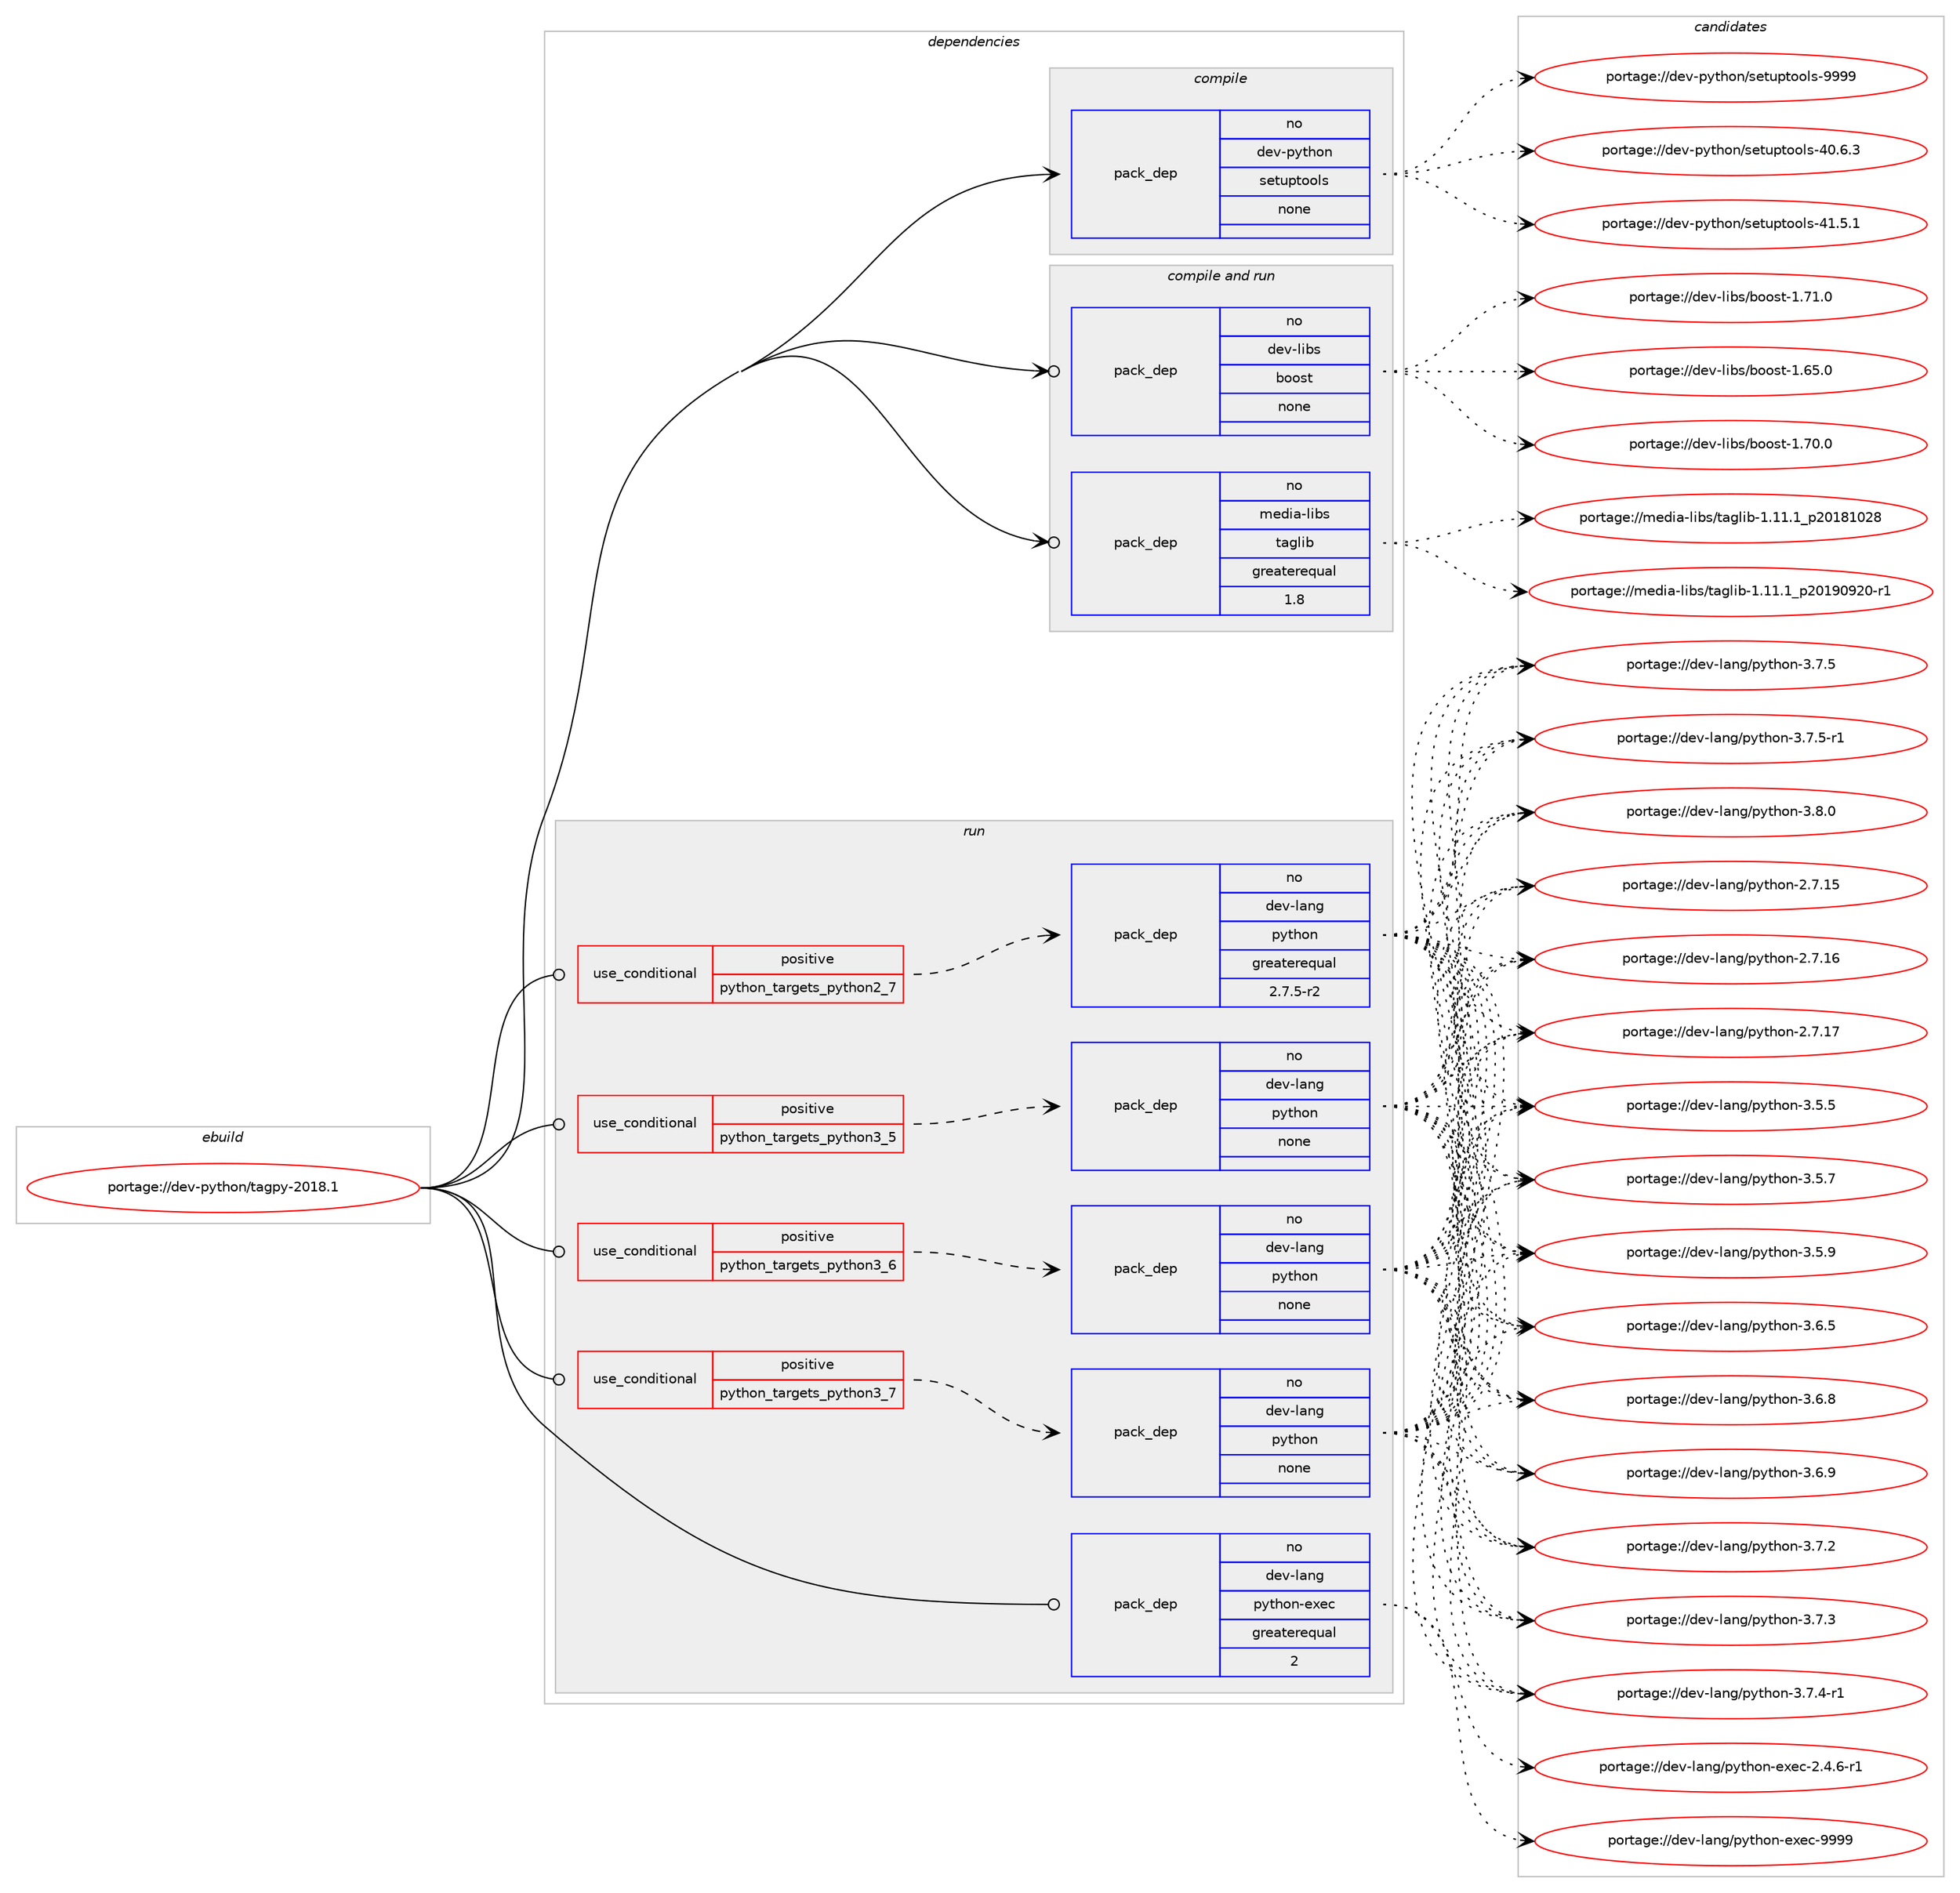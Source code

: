 digraph prolog {

# *************
# Graph options
# *************

newrank=true;
concentrate=true;
compound=true;
graph [rankdir=LR,fontname=Helvetica,fontsize=10,ranksep=1.5];#, ranksep=2.5, nodesep=0.2];
edge  [arrowhead=vee];
node  [fontname=Helvetica,fontsize=10];

# **********
# The ebuild
# **********

subgraph cluster_leftcol {
color=gray;
rank=same;
label=<<i>ebuild</i>>;
id [label="portage://dev-python/tagpy-2018.1", color=red, width=4, href="../dev-python/tagpy-2018.1.svg"];
}

# ****************
# The dependencies
# ****************

subgraph cluster_midcol {
color=gray;
label=<<i>dependencies</i>>;
subgraph cluster_compile {
fillcolor="#eeeeee";
style=filled;
label=<<i>compile</i>>;
subgraph pack132076 {
dependency175035 [label=<<TABLE BORDER="0" CELLBORDER="1" CELLSPACING="0" CELLPADDING="4" WIDTH="220"><TR><TD ROWSPAN="6" CELLPADDING="30">pack_dep</TD></TR><TR><TD WIDTH="110">no</TD></TR><TR><TD>dev-python</TD></TR><TR><TD>setuptools</TD></TR><TR><TD>none</TD></TR><TR><TD></TD></TR></TABLE>>, shape=none, color=blue];
}
id:e -> dependency175035:w [weight=20,style="solid",arrowhead="vee"];
}
subgraph cluster_compileandrun {
fillcolor="#eeeeee";
style=filled;
label=<<i>compile and run</i>>;
subgraph pack132077 {
dependency175036 [label=<<TABLE BORDER="0" CELLBORDER="1" CELLSPACING="0" CELLPADDING="4" WIDTH="220"><TR><TD ROWSPAN="6" CELLPADDING="30">pack_dep</TD></TR><TR><TD WIDTH="110">no</TD></TR><TR><TD>dev-libs</TD></TR><TR><TD>boost</TD></TR><TR><TD>none</TD></TR><TR><TD></TD></TR></TABLE>>, shape=none, color=blue];
}
id:e -> dependency175036:w [weight=20,style="solid",arrowhead="odotvee"];
subgraph pack132078 {
dependency175037 [label=<<TABLE BORDER="0" CELLBORDER="1" CELLSPACING="0" CELLPADDING="4" WIDTH="220"><TR><TD ROWSPAN="6" CELLPADDING="30">pack_dep</TD></TR><TR><TD WIDTH="110">no</TD></TR><TR><TD>media-libs</TD></TR><TR><TD>taglib</TD></TR><TR><TD>greaterequal</TD></TR><TR><TD>1.8</TD></TR></TABLE>>, shape=none, color=blue];
}
id:e -> dependency175037:w [weight=20,style="solid",arrowhead="odotvee"];
}
subgraph cluster_run {
fillcolor="#eeeeee";
style=filled;
label=<<i>run</i>>;
subgraph cond39555 {
dependency175038 [label=<<TABLE BORDER="0" CELLBORDER="1" CELLSPACING="0" CELLPADDING="4"><TR><TD ROWSPAN="3" CELLPADDING="10">use_conditional</TD></TR><TR><TD>positive</TD></TR><TR><TD>python_targets_python2_7</TD></TR></TABLE>>, shape=none, color=red];
subgraph pack132079 {
dependency175039 [label=<<TABLE BORDER="0" CELLBORDER="1" CELLSPACING="0" CELLPADDING="4" WIDTH="220"><TR><TD ROWSPAN="6" CELLPADDING="30">pack_dep</TD></TR><TR><TD WIDTH="110">no</TD></TR><TR><TD>dev-lang</TD></TR><TR><TD>python</TD></TR><TR><TD>greaterequal</TD></TR><TR><TD>2.7.5-r2</TD></TR></TABLE>>, shape=none, color=blue];
}
dependency175038:e -> dependency175039:w [weight=20,style="dashed",arrowhead="vee"];
}
id:e -> dependency175038:w [weight=20,style="solid",arrowhead="odot"];
subgraph cond39556 {
dependency175040 [label=<<TABLE BORDER="0" CELLBORDER="1" CELLSPACING="0" CELLPADDING="4"><TR><TD ROWSPAN="3" CELLPADDING="10">use_conditional</TD></TR><TR><TD>positive</TD></TR><TR><TD>python_targets_python3_5</TD></TR></TABLE>>, shape=none, color=red];
subgraph pack132080 {
dependency175041 [label=<<TABLE BORDER="0" CELLBORDER="1" CELLSPACING="0" CELLPADDING="4" WIDTH="220"><TR><TD ROWSPAN="6" CELLPADDING="30">pack_dep</TD></TR><TR><TD WIDTH="110">no</TD></TR><TR><TD>dev-lang</TD></TR><TR><TD>python</TD></TR><TR><TD>none</TD></TR><TR><TD></TD></TR></TABLE>>, shape=none, color=blue];
}
dependency175040:e -> dependency175041:w [weight=20,style="dashed",arrowhead="vee"];
}
id:e -> dependency175040:w [weight=20,style="solid",arrowhead="odot"];
subgraph cond39557 {
dependency175042 [label=<<TABLE BORDER="0" CELLBORDER="1" CELLSPACING="0" CELLPADDING="4"><TR><TD ROWSPAN="3" CELLPADDING="10">use_conditional</TD></TR><TR><TD>positive</TD></TR><TR><TD>python_targets_python3_6</TD></TR></TABLE>>, shape=none, color=red];
subgraph pack132081 {
dependency175043 [label=<<TABLE BORDER="0" CELLBORDER="1" CELLSPACING="0" CELLPADDING="4" WIDTH="220"><TR><TD ROWSPAN="6" CELLPADDING="30">pack_dep</TD></TR><TR><TD WIDTH="110">no</TD></TR><TR><TD>dev-lang</TD></TR><TR><TD>python</TD></TR><TR><TD>none</TD></TR><TR><TD></TD></TR></TABLE>>, shape=none, color=blue];
}
dependency175042:e -> dependency175043:w [weight=20,style="dashed",arrowhead="vee"];
}
id:e -> dependency175042:w [weight=20,style="solid",arrowhead="odot"];
subgraph cond39558 {
dependency175044 [label=<<TABLE BORDER="0" CELLBORDER="1" CELLSPACING="0" CELLPADDING="4"><TR><TD ROWSPAN="3" CELLPADDING="10">use_conditional</TD></TR><TR><TD>positive</TD></TR><TR><TD>python_targets_python3_7</TD></TR></TABLE>>, shape=none, color=red];
subgraph pack132082 {
dependency175045 [label=<<TABLE BORDER="0" CELLBORDER="1" CELLSPACING="0" CELLPADDING="4" WIDTH="220"><TR><TD ROWSPAN="6" CELLPADDING="30">pack_dep</TD></TR><TR><TD WIDTH="110">no</TD></TR><TR><TD>dev-lang</TD></TR><TR><TD>python</TD></TR><TR><TD>none</TD></TR><TR><TD></TD></TR></TABLE>>, shape=none, color=blue];
}
dependency175044:e -> dependency175045:w [weight=20,style="dashed",arrowhead="vee"];
}
id:e -> dependency175044:w [weight=20,style="solid",arrowhead="odot"];
subgraph pack132083 {
dependency175046 [label=<<TABLE BORDER="0" CELLBORDER="1" CELLSPACING="0" CELLPADDING="4" WIDTH="220"><TR><TD ROWSPAN="6" CELLPADDING="30">pack_dep</TD></TR><TR><TD WIDTH="110">no</TD></TR><TR><TD>dev-lang</TD></TR><TR><TD>python-exec</TD></TR><TR><TD>greaterequal</TD></TR><TR><TD>2</TD></TR></TABLE>>, shape=none, color=blue];
}
id:e -> dependency175046:w [weight=20,style="solid",arrowhead="odot"];
}
}

# **************
# The candidates
# **************

subgraph cluster_choices {
rank=same;
color=gray;
label=<<i>candidates</i>>;

subgraph choice132076 {
color=black;
nodesep=1;
choiceportage100101118451121211161041111104711510111611711211611111110811545524846544651 [label="portage://dev-python/setuptools-40.6.3", color=red, width=4,href="../dev-python/setuptools-40.6.3.svg"];
choiceportage100101118451121211161041111104711510111611711211611111110811545524946534649 [label="portage://dev-python/setuptools-41.5.1", color=red, width=4,href="../dev-python/setuptools-41.5.1.svg"];
choiceportage10010111845112121116104111110471151011161171121161111111081154557575757 [label="portage://dev-python/setuptools-9999", color=red, width=4,href="../dev-python/setuptools-9999.svg"];
dependency175035:e -> choiceportage100101118451121211161041111104711510111611711211611111110811545524846544651:w [style=dotted,weight="100"];
dependency175035:e -> choiceportage100101118451121211161041111104711510111611711211611111110811545524946534649:w [style=dotted,weight="100"];
dependency175035:e -> choiceportage10010111845112121116104111110471151011161171121161111111081154557575757:w [style=dotted,weight="100"];
}
subgraph choice132077 {
color=black;
nodesep=1;
choiceportage1001011184510810598115479811111111511645494654534648 [label="portage://dev-libs/boost-1.65.0", color=red, width=4,href="../dev-libs/boost-1.65.0.svg"];
choiceportage1001011184510810598115479811111111511645494655484648 [label="portage://dev-libs/boost-1.70.0", color=red, width=4,href="../dev-libs/boost-1.70.0.svg"];
choiceportage1001011184510810598115479811111111511645494655494648 [label="portage://dev-libs/boost-1.71.0", color=red, width=4,href="../dev-libs/boost-1.71.0.svg"];
dependency175036:e -> choiceportage1001011184510810598115479811111111511645494654534648:w [style=dotted,weight="100"];
dependency175036:e -> choiceportage1001011184510810598115479811111111511645494655484648:w [style=dotted,weight="100"];
dependency175036:e -> choiceportage1001011184510810598115479811111111511645494655494648:w [style=dotted,weight="100"];
}
subgraph choice132078 {
color=black;
nodesep=1;
choiceportage10910110010597451081059811547116971031081059845494649494649951125048495649485056 [label="portage://media-libs/taglib-1.11.1_p20181028", color=red, width=4,href="../media-libs/taglib-1.11.1_p20181028.svg"];
choiceportage109101100105974510810598115471169710310810598454946494946499511250484957485750484511449 [label="portage://media-libs/taglib-1.11.1_p20190920-r1", color=red, width=4,href="../media-libs/taglib-1.11.1_p20190920-r1.svg"];
dependency175037:e -> choiceportage10910110010597451081059811547116971031081059845494649494649951125048495649485056:w [style=dotted,weight="100"];
dependency175037:e -> choiceportage109101100105974510810598115471169710310810598454946494946499511250484957485750484511449:w [style=dotted,weight="100"];
}
subgraph choice132079 {
color=black;
nodesep=1;
choiceportage10010111845108971101034711212111610411111045504655464953 [label="portage://dev-lang/python-2.7.15", color=red, width=4,href="../dev-lang/python-2.7.15.svg"];
choiceportage10010111845108971101034711212111610411111045504655464954 [label="portage://dev-lang/python-2.7.16", color=red, width=4,href="../dev-lang/python-2.7.16.svg"];
choiceportage10010111845108971101034711212111610411111045504655464955 [label="portage://dev-lang/python-2.7.17", color=red, width=4,href="../dev-lang/python-2.7.17.svg"];
choiceportage100101118451089711010347112121116104111110455146534653 [label="portage://dev-lang/python-3.5.5", color=red, width=4,href="../dev-lang/python-3.5.5.svg"];
choiceportage100101118451089711010347112121116104111110455146534655 [label="portage://dev-lang/python-3.5.7", color=red, width=4,href="../dev-lang/python-3.5.7.svg"];
choiceportage100101118451089711010347112121116104111110455146534657 [label="portage://dev-lang/python-3.5.9", color=red, width=4,href="../dev-lang/python-3.5.9.svg"];
choiceportage100101118451089711010347112121116104111110455146544653 [label="portage://dev-lang/python-3.6.5", color=red, width=4,href="../dev-lang/python-3.6.5.svg"];
choiceportage100101118451089711010347112121116104111110455146544656 [label="portage://dev-lang/python-3.6.8", color=red, width=4,href="../dev-lang/python-3.6.8.svg"];
choiceportage100101118451089711010347112121116104111110455146544657 [label="portage://dev-lang/python-3.6.9", color=red, width=4,href="../dev-lang/python-3.6.9.svg"];
choiceportage100101118451089711010347112121116104111110455146554650 [label="portage://dev-lang/python-3.7.2", color=red, width=4,href="../dev-lang/python-3.7.2.svg"];
choiceportage100101118451089711010347112121116104111110455146554651 [label="portage://dev-lang/python-3.7.3", color=red, width=4,href="../dev-lang/python-3.7.3.svg"];
choiceportage1001011184510897110103471121211161041111104551465546524511449 [label="portage://dev-lang/python-3.7.4-r1", color=red, width=4,href="../dev-lang/python-3.7.4-r1.svg"];
choiceportage100101118451089711010347112121116104111110455146554653 [label="portage://dev-lang/python-3.7.5", color=red, width=4,href="../dev-lang/python-3.7.5.svg"];
choiceportage1001011184510897110103471121211161041111104551465546534511449 [label="portage://dev-lang/python-3.7.5-r1", color=red, width=4,href="../dev-lang/python-3.7.5-r1.svg"];
choiceportage100101118451089711010347112121116104111110455146564648 [label="portage://dev-lang/python-3.8.0", color=red, width=4,href="../dev-lang/python-3.8.0.svg"];
dependency175039:e -> choiceportage10010111845108971101034711212111610411111045504655464953:w [style=dotted,weight="100"];
dependency175039:e -> choiceportage10010111845108971101034711212111610411111045504655464954:w [style=dotted,weight="100"];
dependency175039:e -> choiceportage10010111845108971101034711212111610411111045504655464955:w [style=dotted,weight="100"];
dependency175039:e -> choiceportage100101118451089711010347112121116104111110455146534653:w [style=dotted,weight="100"];
dependency175039:e -> choiceportage100101118451089711010347112121116104111110455146534655:w [style=dotted,weight="100"];
dependency175039:e -> choiceportage100101118451089711010347112121116104111110455146534657:w [style=dotted,weight="100"];
dependency175039:e -> choiceportage100101118451089711010347112121116104111110455146544653:w [style=dotted,weight="100"];
dependency175039:e -> choiceportage100101118451089711010347112121116104111110455146544656:w [style=dotted,weight="100"];
dependency175039:e -> choiceportage100101118451089711010347112121116104111110455146544657:w [style=dotted,weight="100"];
dependency175039:e -> choiceportage100101118451089711010347112121116104111110455146554650:w [style=dotted,weight="100"];
dependency175039:e -> choiceportage100101118451089711010347112121116104111110455146554651:w [style=dotted,weight="100"];
dependency175039:e -> choiceportage1001011184510897110103471121211161041111104551465546524511449:w [style=dotted,weight="100"];
dependency175039:e -> choiceportage100101118451089711010347112121116104111110455146554653:w [style=dotted,weight="100"];
dependency175039:e -> choiceportage1001011184510897110103471121211161041111104551465546534511449:w [style=dotted,weight="100"];
dependency175039:e -> choiceportage100101118451089711010347112121116104111110455146564648:w [style=dotted,weight="100"];
}
subgraph choice132080 {
color=black;
nodesep=1;
choiceportage10010111845108971101034711212111610411111045504655464953 [label="portage://dev-lang/python-2.7.15", color=red, width=4,href="../dev-lang/python-2.7.15.svg"];
choiceportage10010111845108971101034711212111610411111045504655464954 [label="portage://dev-lang/python-2.7.16", color=red, width=4,href="../dev-lang/python-2.7.16.svg"];
choiceportage10010111845108971101034711212111610411111045504655464955 [label="portage://dev-lang/python-2.7.17", color=red, width=4,href="../dev-lang/python-2.7.17.svg"];
choiceportage100101118451089711010347112121116104111110455146534653 [label="portage://dev-lang/python-3.5.5", color=red, width=4,href="../dev-lang/python-3.5.5.svg"];
choiceportage100101118451089711010347112121116104111110455146534655 [label="portage://dev-lang/python-3.5.7", color=red, width=4,href="../dev-lang/python-3.5.7.svg"];
choiceportage100101118451089711010347112121116104111110455146534657 [label="portage://dev-lang/python-3.5.9", color=red, width=4,href="../dev-lang/python-3.5.9.svg"];
choiceportage100101118451089711010347112121116104111110455146544653 [label="portage://dev-lang/python-3.6.5", color=red, width=4,href="../dev-lang/python-3.6.5.svg"];
choiceportage100101118451089711010347112121116104111110455146544656 [label="portage://dev-lang/python-3.6.8", color=red, width=4,href="../dev-lang/python-3.6.8.svg"];
choiceportage100101118451089711010347112121116104111110455146544657 [label="portage://dev-lang/python-3.6.9", color=red, width=4,href="../dev-lang/python-3.6.9.svg"];
choiceportage100101118451089711010347112121116104111110455146554650 [label="portage://dev-lang/python-3.7.2", color=red, width=4,href="../dev-lang/python-3.7.2.svg"];
choiceportage100101118451089711010347112121116104111110455146554651 [label="portage://dev-lang/python-3.7.3", color=red, width=4,href="../dev-lang/python-3.7.3.svg"];
choiceportage1001011184510897110103471121211161041111104551465546524511449 [label="portage://dev-lang/python-3.7.4-r1", color=red, width=4,href="../dev-lang/python-3.7.4-r1.svg"];
choiceportage100101118451089711010347112121116104111110455146554653 [label="portage://dev-lang/python-3.7.5", color=red, width=4,href="../dev-lang/python-3.7.5.svg"];
choiceportage1001011184510897110103471121211161041111104551465546534511449 [label="portage://dev-lang/python-3.7.5-r1", color=red, width=4,href="../dev-lang/python-3.7.5-r1.svg"];
choiceportage100101118451089711010347112121116104111110455146564648 [label="portage://dev-lang/python-3.8.0", color=red, width=4,href="../dev-lang/python-3.8.0.svg"];
dependency175041:e -> choiceportage10010111845108971101034711212111610411111045504655464953:w [style=dotted,weight="100"];
dependency175041:e -> choiceportage10010111845108971101034711212111610411111045504655464954:w [style=dotted,weight="100"];
dependency175041:e -> choiceportage10010111845108971101034711212111610411111045504655464955:w [style=dotted,weight="100"];
dependency175041:e -> choiceportage100101118451089711010347112121116104111110455146534653:w [style=dotted,weight="100"];
dependency175041:e -> choiceportage100101118451089711010347112121116104111110455146534655:w [style=dotted,weight="100"];
dependency175041:e -> choiceportage100101118451089711010347112121116104111110455146534657:w [style=dotted,weight="100"];
dependency175041:e -> choiceportage100101118451089711010347112121116104111110455146544653:w [style=dotted,weight="100"];
dependency175041:e -> choiceportage100101118451089711010347112121116104111110455146544656:w [style=dotted,weight="100"];
dependency175041:e -> choiceportage100101118451089711010347112121116104111110455146544657:w [style=dotted,weight="100"];
dependency175041:e -> choiceportage100101118451089711010347112121116104111110455146554650:w [style=dotted,weight="100"];
dependency175041:e -> choiceportage100101118451089711010347112121116104111110455146554651:w [style=dotted,weight="100"];
dependency175041:e -> choiceportage1001011184510897110103471121211161041111104551465546524511449:w [style=dotted,weight="100"];
dependency175041:e -> choiceportage100101118451089711010347112121116104111110455146554653:w [style=dotted,weight="100"];
dependency175041:e -> choiceportage1001011184510897110103471121211161041111104551465546534511449:w [style=dotted,weight="100"];
dependency175041:e -> choiceportage100101118451089711010347112121116104111110455146564648:w [style=dotted,weight="100"];
}
subgraph choice132081 {
color=black;
nodesep=1;
choiceportage10010111845108971101034711212111610411111045504655464953 [label="portage://dev-lang/python-2.7.15", color=red, width=4,href="../dev-lang/python-2.7.15.svg"];
choiceportage10010111845108971101034711212111610411111045504655464954 [label="portage://dev-lang/python-2.7.16", color=red, width=4,href="../dev-lang/python-2.7.16.svg"];
choiceportage10010111845108971101034711212111610411111045504655464955 [label="portage://dev-lang/python-2.7.17", color=red, width=4,href="../dev-lang/python-2.7.17.svg"];
choiceportage100101118451089711010347112121116104111110455146534653 [label="portage://dev-lang/python-3.5.5", color=red, width=4,href="../dev-lang/python-3.5.5.svg"];
choiceportage100101118451089711010347112121116104111110455146534655 [label="portage://dev-lang/python-3.5.7", color=red, width=4,href="../dev-lang/python-3.5.7.svg"];
choiceportage100101118451089711010347112121116104111110455146534657 [label="portage://dev-lang/python-3.5.9", color=red, width=4,href="../dev-lang/python-3.5.9.svg"];
choiceportage100101118451089711010347112121116104111110455146544653 [label="portage://dev-lang/python-3.6.5", color=red, width=4,href="../dev-lang/python-3.6.5.svg"];
choiceportage100101118451089711010347112121116104111110455146544656 [label="portage://dev-lang/python-3.6.8", color=red, width=4,href="../dev-lang/python-3.6.8.svg"];
choiceportage100101118451089711010347112121116104111110455146544657 [label="portage://dev-lang/python-3.6.9", color=red, width=4,href="../dev-lang/python-3.6.9.svg"];
choiceportage100101118451089711010347112121116104111110455146554650 [label="portage://dev-lang/python-3.7.2", color=red, width=4,href="../dev-lang/python-3.7.2.svg"];
choiceportage100101118451089711010347112121116104111110455146554651 [label="portage://dev-lang/python-3.7.3", color=red, width=4,href="../dev-lang/python-3.7.3.svg"];
choiceportage1001011184510897110103471121211161041111104551465546524511449 [label="portage://dev-lang/python-3.7.4-r1", color=red, width=4,href="../dev-lang/python-3.7.4-r1.svg"];
choiceportage100101118451089711010347112121116104111110455146554653 [label="portage://dev-lang/python-3.7.5", color=red, width=4,href="../dev-lang/python-3.7.5.svg"];
choiceportage1001011184510897110103471121211161041111104551465546534511449 [label="portage://dev-lang/python-3.7.5-r1", color=red, width=4,href="../dev-lang/python-3.7.5-r1.svg"];
choiceportage100101118451089711010347112121116104111110455146564648 [label="portage://dev-lang/python-3.8.0", color=red, width=4,href="../dev-lang/python-3.8.0.svg"];
dependency175043:e -> choiceportage10010111845108971101034711212111610411111045504655464953:w [style=dotted,weight="100"];
dependency175043:e -> choiceportage10010111845108971101034711212111610411111045504655464954:w [style=dotted,weight="100"];
dependency175043:e -> choiceportage10010111845108971101034711212111610411111045504655464955:w [style=dotted,weight="100"];
dependency175043:e -> choiceportage100101118451089711010347112121116104111110455146534653:w [style=dotted,weight="100"];
dependency175043:e -> choiceportage100101118451089711010347112121116104111110455146534655:w [style=dotted,weight="100"];
dependency175043:e -> choiceportage100101118451089711010347112121116104111110455146534657:w [style=dotted,weight="100"];
dependency175043:e -> choiceportage100101118451089711010347112121116104111110455146544653:w [style=dotted,weight="100"];
dependency175043:e -> choiceportage100101118451089711010347112121116104111110455146544656:w [style=dotted,weight="100"];
dependency175043:e -> choiceportage100101118451089711010347112121116104111110455146544657:w [style=dotted,weight="100"];
dependency175043:e -> choiceportage100101118451089711010347112121116104111110455146554650:w [style=dotted,weight="100"];
dependency175043:e -> choiceportage100101118451089711010347112121116104111110455146554651:w [style=dotted,weight="100"];
dependency175043:e -> choiceportage1001011184510897110103471121211161041111104551465546524511449:w [style=dotted,weight="100"];
dependency175043:e -> choiceportage100101118451089711010347112121116104111110455146554653:w [style=dotted,weight="100"];
dependency175043:e -> choiceportage1001011184510897110103471121211161041111104551465546534511449:w [style=dotted,weight="100"];
dependency175043:e -> choiceportage100101118451089711010347112121116104111110455146564648:w [style=dotted,weight="100"];
}
subgraph choice132082 {
color=black;
nodesep=1;
choiceportage10010111845108971101034711212111610411111045504655464953 [label="portage://dev-lang/python-2.7.15", color=red, width=4,href="../dev-lang/python-2.7.15.svg"];
choiceportage10010111845108971101034711212111610411111045504655464954 [label="portage://dev-lang/python-2.7.16", color=red, width=4,href="../dev-lang/python-2.7.16.svg"];
choiceportage10010111845108971101034711212111610411111045504655464955 [label="portage://dev-lang/python-2.7.17", color=red, width=4,href="../dev-lang/python-2.7.17.svg"];
choiceportage100101118451089711010347112121116104111110455146534653 [label="portage://dev-lang/python-3.5.5", color=red, width=4,href="../dev-lang/python-3.5.5.svg"];
choiceportage100101118451089711010347112121116104111110455146534655 [label="portage://dev-lang/python-3.5.7", color=red, width=4,href="../dev-lang/python-3.5.7.svg"];
choiceportage100101118451089711010347112121116104111110455146534657 [label="portage://dev-lang/python-3.5.9", color=red, width=4,href="../dev-lang/python-3.5.9.svg"];
choiceportage100101118451089711010347112121116104111110455146544653 [label="portage://dev-lang/python-3.6.5", color=red, width=4,href="../dev-lang/python-3.6.5.svg"];
choiceportage100101118451089711010347112121116104111110455146544656 [label="portage://dev-lang/python-3.6.8", color=red, width=4,href="../dev-lang/python-3.6.8.svg"];
choiceportage100101118451089711010347112121116104111110455146544657 [label="portage://dev-lang/python-3.6.9", color=red, width=4,href="../dev-lang/python-3.6.9.svg"];
choiceportage100101118451089711010347112121116104111110455146554650 [label="portage://dev-lang/python-3.7.2", color=red, width=4,href="../dev-lang/python-3.7.2.svg"];
choiceportage100101118451089711010347112121116104111110455146554651 [label="portage://dev-lang/python-3.7.3", color=red, width=4,href="../dev-lang/python-3.7.3.svg"];
choiceportage1001011184510897110103471121211161041111104551465546524511449 [label="portage://dev-lang/python-3.7.4-r1", color=red, width=4,href="../dev-lang/python-3.7.4-r1.svg"];
choiceportage100101118451089711010347112121116104111110455146554653 [label="portage://dev-lang/python-3.7.5", color=red, width=4,href="../dev-lang/python-3.7.5.svg"];
choiceportage1001011184510897110103471121211161041111104551465546534511449 [label="portage://dev-lang/python-3.7.5-r1", color=red, width=4,href="../dev-lang/python-3.7.5-r1.svg"];
choiceportage100101118451089711010347112121116104111110455146564648 [label="portage://dev-lang/python-3.8.0", color=red, width=4,href="../dev-lang/python-3.8.0.svg"];
dependency175045:e -> choiceportage10010111845108971101034711212111610411111045504655464953:w [style=dotted,weight="100"];
dependency175045:e -> choiceportage10010111845108971101034711212111610411111045504655464954:w [style=dotted,weight="100"];
dependency175045:e -> choiceportage10010111845108971101034711212111610411111045504655464955:w [style=dotted,weight="100"];
dependency175045:e -> choiceportage100101118451089711010347112121116104111110455146534653:w [style=dotted,weight="100"];
dependency175045:e -> choiceportage100101118451089711010347112121116104111110455146534655:w [style=dotted,weight="100"];
dependency175045:e -> choiceportage100101118451089711010347112121116104111110455146534657:w [style=dotted,weight="100"];
dependency175045:e -> choiceportage100101118451089711010347112121116104111110455146544653:w [style=dotted,weight="100"];
dependency175045:e -> choiceportage100101118451089711010347112121116104111110455146544656:w [style=dotted,weight="100"];
dependency175045:e -> choiceportage100101118451089711010347112121116104111110455146544657:w [style=dotted,weight="100"];
dependency175045:e -> choiceportage100101118451089711010347112121116104111110455146554650:w [style=dotted,weight="100"];
dependency175045:e -> choiceportage100101118451089711010347112121116104111110455146554651:w [style=dotted,weight="100"];
dependency175045:e -> choiceportage1001011184510897110103471121211161041111104551465546524511449:w [style=dotted,weight="100"];
dependency175045:e -> choiceportage100101118451089711010347112121116104111110455146554653:w [style=dotted,weight="100"];
dependency175045:e -> choiceportage1001011184510897110103471121211161041111104551465546534511449:w [style=dotted,weight="100"];
dependency175045:e -> choiceportage100101118451089711010347112121116104111110455146564648:w [style=dotted,weight="100"];
}
subgraph choice132083 {
color=black;
nodesep=1;
choiceportage10010111845108971101034711212111610411111045101120101994550465246544511449 [label="portage://dev-lang/python-exec-2.4.6-r1", color=red, width=4,href="../dev-lang/python-exec-2.4.6-r1.svg"];
choiceportage10010111845108971101034711212111610411111045101120101994557575757 [label="portage://dev-lang/python-exec-9999", color=red, width=4,href="../dev-lang/python-exec-9999.svg"];
dependency175046:e -> choiceportage10010111845108971101034711212111610411111045101120101994550465246544511449:w [style=dotted,weight="100"];
dependency175046:e -> choiceportage10010111845108971101034711212111610411111045101120101994557575757:w [style=dotted,weight="100"];
}
}

}
